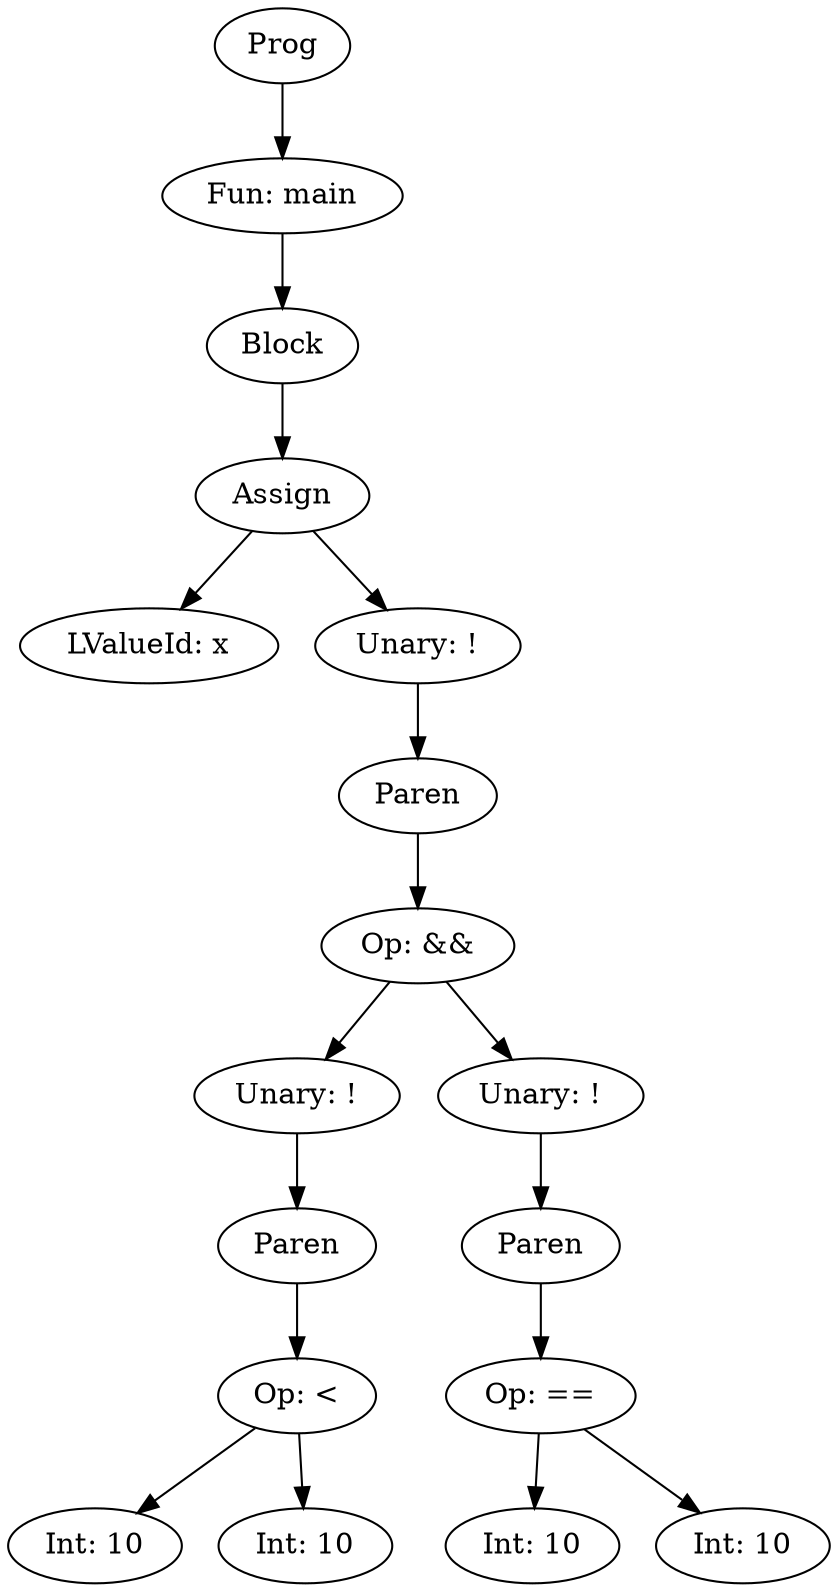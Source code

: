 digraph AST {
"Prog392292416" [label="Prog"];
"Fun1348949648" [label="Fun: main"];
"Prog392292416" -> "Fun1348949648";
"CmdBlock834133664" [label="Block"];
"Fun1348949648" -> "CmdBlock834133664";
"CmdAssign985934102" [label="Assign"];
"CmdBlock834133664" -> "CmdAssign985934102";
"LValueId1205044462" [label="LValueId: x"];
"CmdAssign985934102" -> "LValueId1205044462";
"ExpUnaryOp761960786" [label="Unary: !"];
"CmdAssign985934102" -> "ExpUnaryOp761960786";
"ExpParen581374081" [label="Paren"];
"ExpUnaryOp761960786" -> "ExpParen581374081";
"ExpBinOp959447386" [label="Op: &&"];
"ExpParen581374081" -> "ExpBinOp959447386";
"ExpUnaryOp1654589030" [label="Unary: !"];
"ExpBinOp959447386" -> "ExpUnaryOp1654589030";
"ExpParen466002798" [label="Paren"];
"ExpUnaryOp1654589030" -> "ExpParen466002798";
"ExpBinOp33524623" [label="Op: <"];
"ExpParen466002798" -> "ExpBinOp33524623";
"ExpInt947679291" [label="Int: 10"];
"ExpBinOp33524623" -> "ExpInt947679291";
"ExpInt1495242910" [label="Int: 10"];
"ExpBinOp33524623" -> "ExpInt1495242910";
"ExpUnaryOp1711574013" [label="Unary: !"];
"ExpBinOp959447386" -> "ExpUnaryOp1711574013";
"ExpParen1631862159" [label="Paren"];
"ExpUnaryOp1711574013" -> "ExpParen1631862159";
"ExpBinOp1146848448" [label="Op: =="];
"ExpParen1631862159" -> "ExpBinOp1146848448";
"ExpInt1638215613" [label="Int: 10"];
"ExpBinOp1146848448" -> "ExpInt1638215613";
"ExpInt591137559" [label="Int: 10"];
"ExpBinOp1146848448" -> "ExpInt591137559";
}
